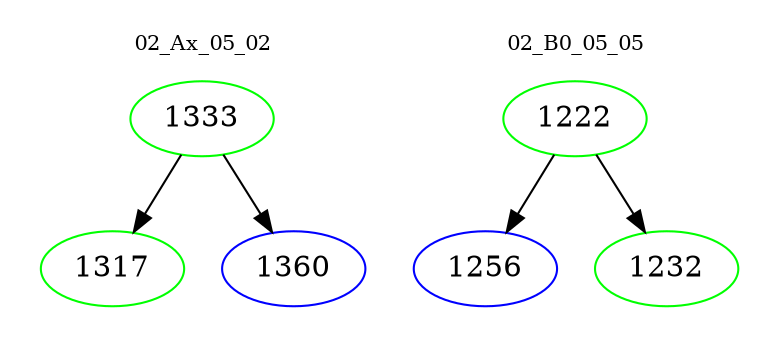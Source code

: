 digraph{
subgraph cluster_0 {
color = white
label = "02_Ax_05_02";
fontsize=10;
T0_1333 [label="1333", color="green"]
T0_1333 -> T0_1317 [color="black"]
T0_1317 [label="1317", color="green"]
T0_1333 -> T0_1360 [color="black"]
T0_1360 [label="1360", color="blue"]
}
subgraph cluster_1 {
color = white
label = "02_B0_05_05";
fontsize=10;
T1_1222 [label="1222", color="green"]
T1_1222 -> T1_1256 [color="black"]
T1_1256 [label="1256", color="blue"]
T1_1222 -> T1_1232 [color="black"]
T1_1232 [label="1232", color="green"]
}
}
